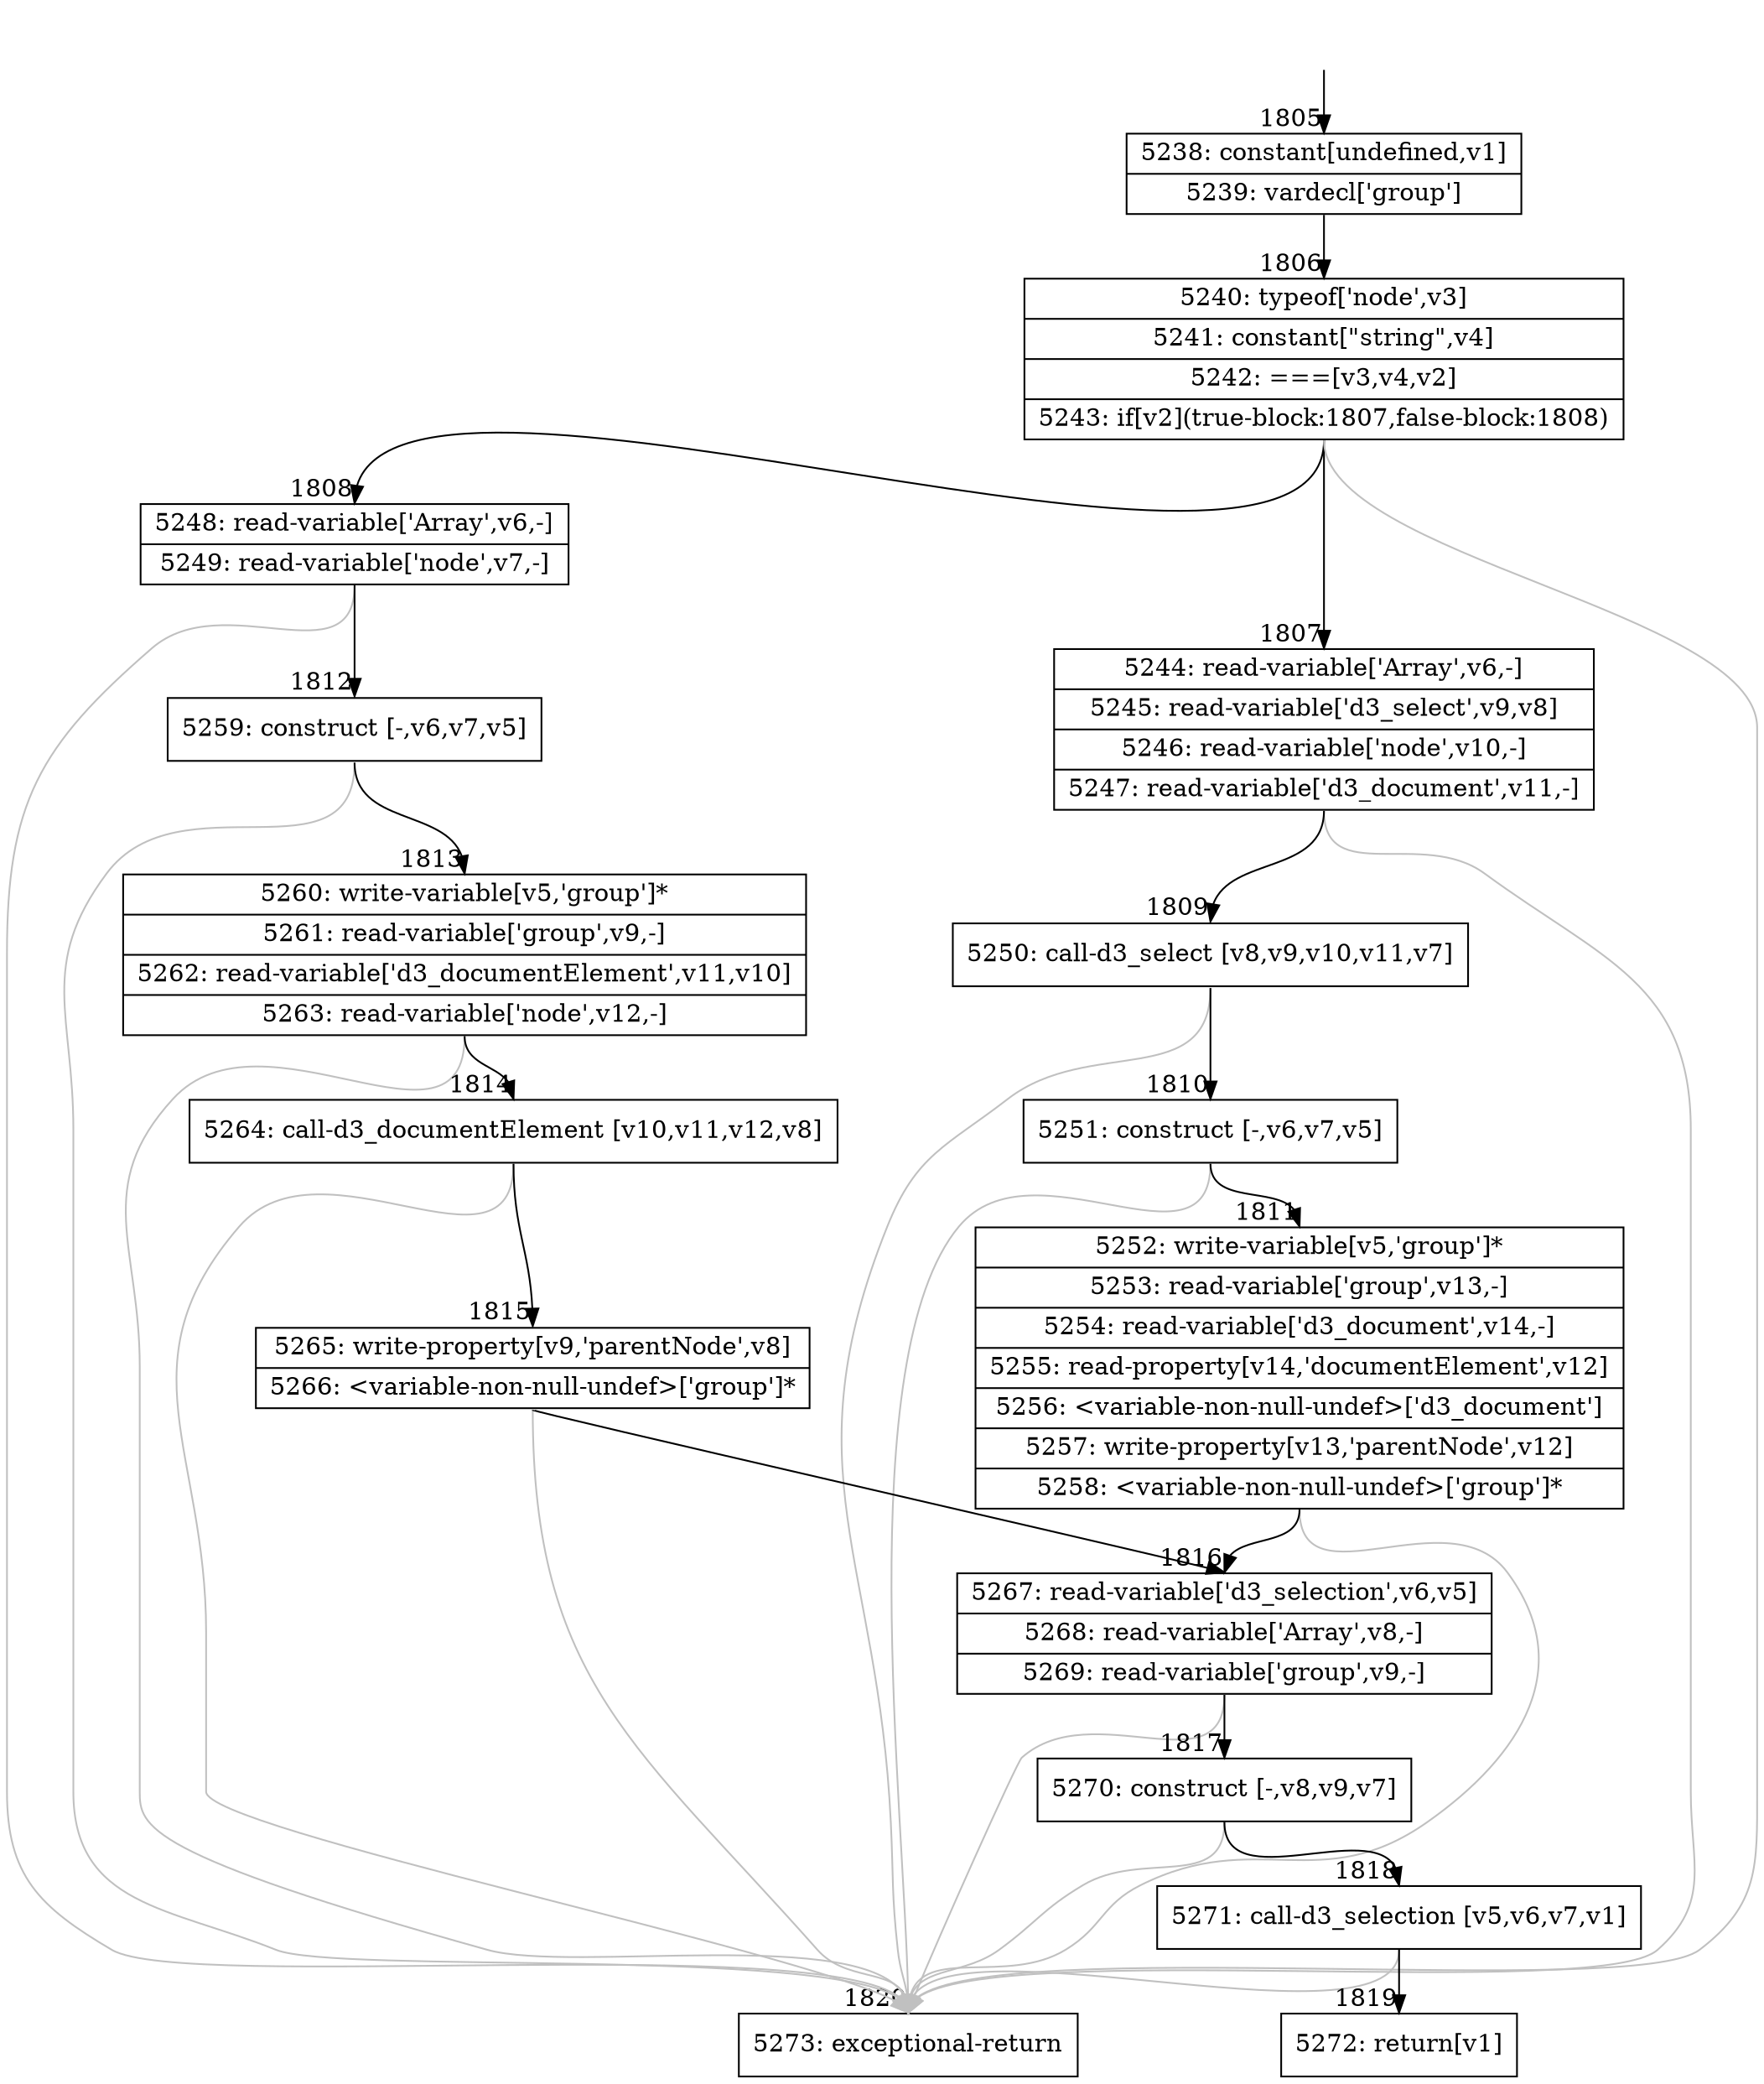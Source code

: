 digraph {
rankdir="TD"
BB_entry177[shape=none,label=""];
BB_entry177 -> BB1805 [tailport=s, headport=n, headlabel="    1805"]
BB1805 [shape=record label="{5238: constant[undefined,v1]|5239: vardecl['group']}" ] 
BB1805 -> BB1806 [tailport=s, headport=n, headlabel="      1806"]
BB1806 [shape=record label="{5240: typeof['node',v3]|5241: constant[\"string\",v4]|5242: ===[v3,v4,v2]|5243: if[v2](true-block:1807,false-block:1808)}" ] 
BB1806 -> BB1807 [tailport=s, headport=n, headlabel="      1807"]
BB1806 -> BB1808 [tailport=s, headport=n, headlabel="      1808"]
BB1806 -> BB1820 [tailport=s, headport=n, color=gray, headlabel="      1820"]
BB1807 [shape=record label="{5244: read-variable['Array',v6,-]|5245: read-variable['d3_select',v9,v8]|5246: read-variable['node',v10,-]|5247: read-variable['d3_document',v11,-]}" ] 
BB1807 -> BB1809 [tailport=s, headport=n, headlabel="      1809"]
BB1807 -> BB1820 [tailport=s, headport=n, color=gray]
BB1808 [shape=record label="{5248: read-variable['Array',v6,-]|5249: read-variable['node',v7,-]}" ] 
BB1808 -> BB1812 [tailport=s, headport=n, headlabel="      1812"]
BB1808 -> BB1820 [tailport=s, headport=n, color=gray]
BB1809 [shape=record label="{5250: call-d3_select [v8,v9,v10,v11,v7]}" ] 
BB1809 -> BB1810 [tailport=s, headport=n, headlabel="      1810"]
BB1809 -> BB1820 [tailport=s, headport=n, color=gray]
BB1810 [shape=record label="{5251: construct [-,v6,v7,v5]}" ] 
BB1810 -> BB1811 [tailport=s, headport=n, headlabel="      1811"]
BB1810 -> BB1820 [tailport=s, headport=n, color=gray]
BB1811 [shape=record label="{5252: write-variable[v5,'group']*|5253: read-variable['group',v13,-]|5254: read-variable['d3_document',v14,-]|5255: read-property[v14,'documentElement',v12]|5256: \<variable-non-null-undef\>['d3_document']|5257: write-property[v13,'parentNode',v12]|5258: \<variable-non-null-undef\>['group']*}" ] 
BB1811 -> BB1816 [tailport=s, headport=n, headlabel="      1816"]
BB1811 -> BB1820 [tailport=s, headport=n, color=gray]
BB1812 [shape=record label="{5259: construct [-,v6,v7,v5]}" ] 
BB1812 -> BB1813 [tailport=s, headport=n, headlabel="      1813"]
BB1812 -> BB1820 [tailport=s, headport=n, color=gray]
BB1813 [shape=record label="{5260: write-variable[v5,'group']*|5261: read-variable['group',v9,-]|5262: read-variable['d3_documentElement',v11,v10]|5263: read-variable['node',v12,-]}" ] 
BB1813 -> BB1814 [tailport=s, headport=n, headlabel="      1814"]
BB1813 -> BB1820 [tailport=s, headport=n, color=gray]
BB1814 [shape=record label="{5264: call-d3_documentElement [v10,v11,v12,v8]}" ] 
BB1814 -> BB1815 [tailport=s, headport=n, headlabel="      1815"]
BB1814 -> BB1820 [tailport=s, headport=n, color=gray]
BB1815 [shape=record label="{5265: write-property[v9,'parentNode',v8]|5266: \<variable-non-null-undef\>['group']*}" ] 
BB1815 -> BB1816 [tailport=s, headport=n]
BB1815 -> BB1820 [tailport=s, headport=n, color=gray]
BB1816 [shape=record label="{5267: read-variable['d3_selection',v6,v5]|5268: read-variable['Array',v8,-]|5269: read-variable['group',v9,-]}" ] 
BB1816 -> BB1817 [tailport=s, headport=n, headlabel="      1817"]
BB1816 -> BB1820 [tailport=s, headport=n, color=gray]
BB1817 [shape=record label="{5270: construct [-,v8,v9,v7]}" ] 
BB1817 -> BB1818 [tailport=s, headport=n, headlabel="      1818"]
BB1817 -> BB1820 [tailport=s, headport=n, color=gray]
BB1818 [shape=record label="{5271: call-d3_selection [v5,v6,v7,v1]}" ] 
BB1818 -> BB1819 [tailport=s, headport=n, headlabel="      1819"]
BB1818 -> BB1820 [tailport=s, headport=n, color=gray]
BB1819 [shape=record label="{5272: return[v1]}" ] 
BB1820 [shape=record label="{5273: exceptional-return}" ] 
//#$~ 1049
}
